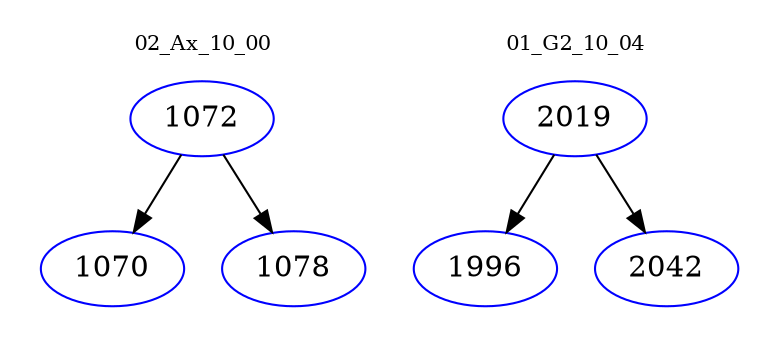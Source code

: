 digraph{
subgraph cluster_0 {
color = white
label = "02_Ax_10_00";
fontsize=10;
T0_1072 [label="1072", color="blue"]
T0_1072 -> T0_1070 [color="black"]
T0_1070 [label="1070", color="blue"]
T0_1072 -> T0_1078 [color="black"]
T0_1078 [label="1078", color="blue"]
}
subgraph cluster_1 {
color = white
label = "01_G2_10_04";
fontsize=10;
T1_2019 [label="2019", color="blue"]
T1_2019 -> T1_1996 [color="black"]
T1_1996 [label="1996", color="blue"]
T1_2019 -> T1_2042 [color="black"]
T1_2042 [label="2042", color="blue"]
}
}
